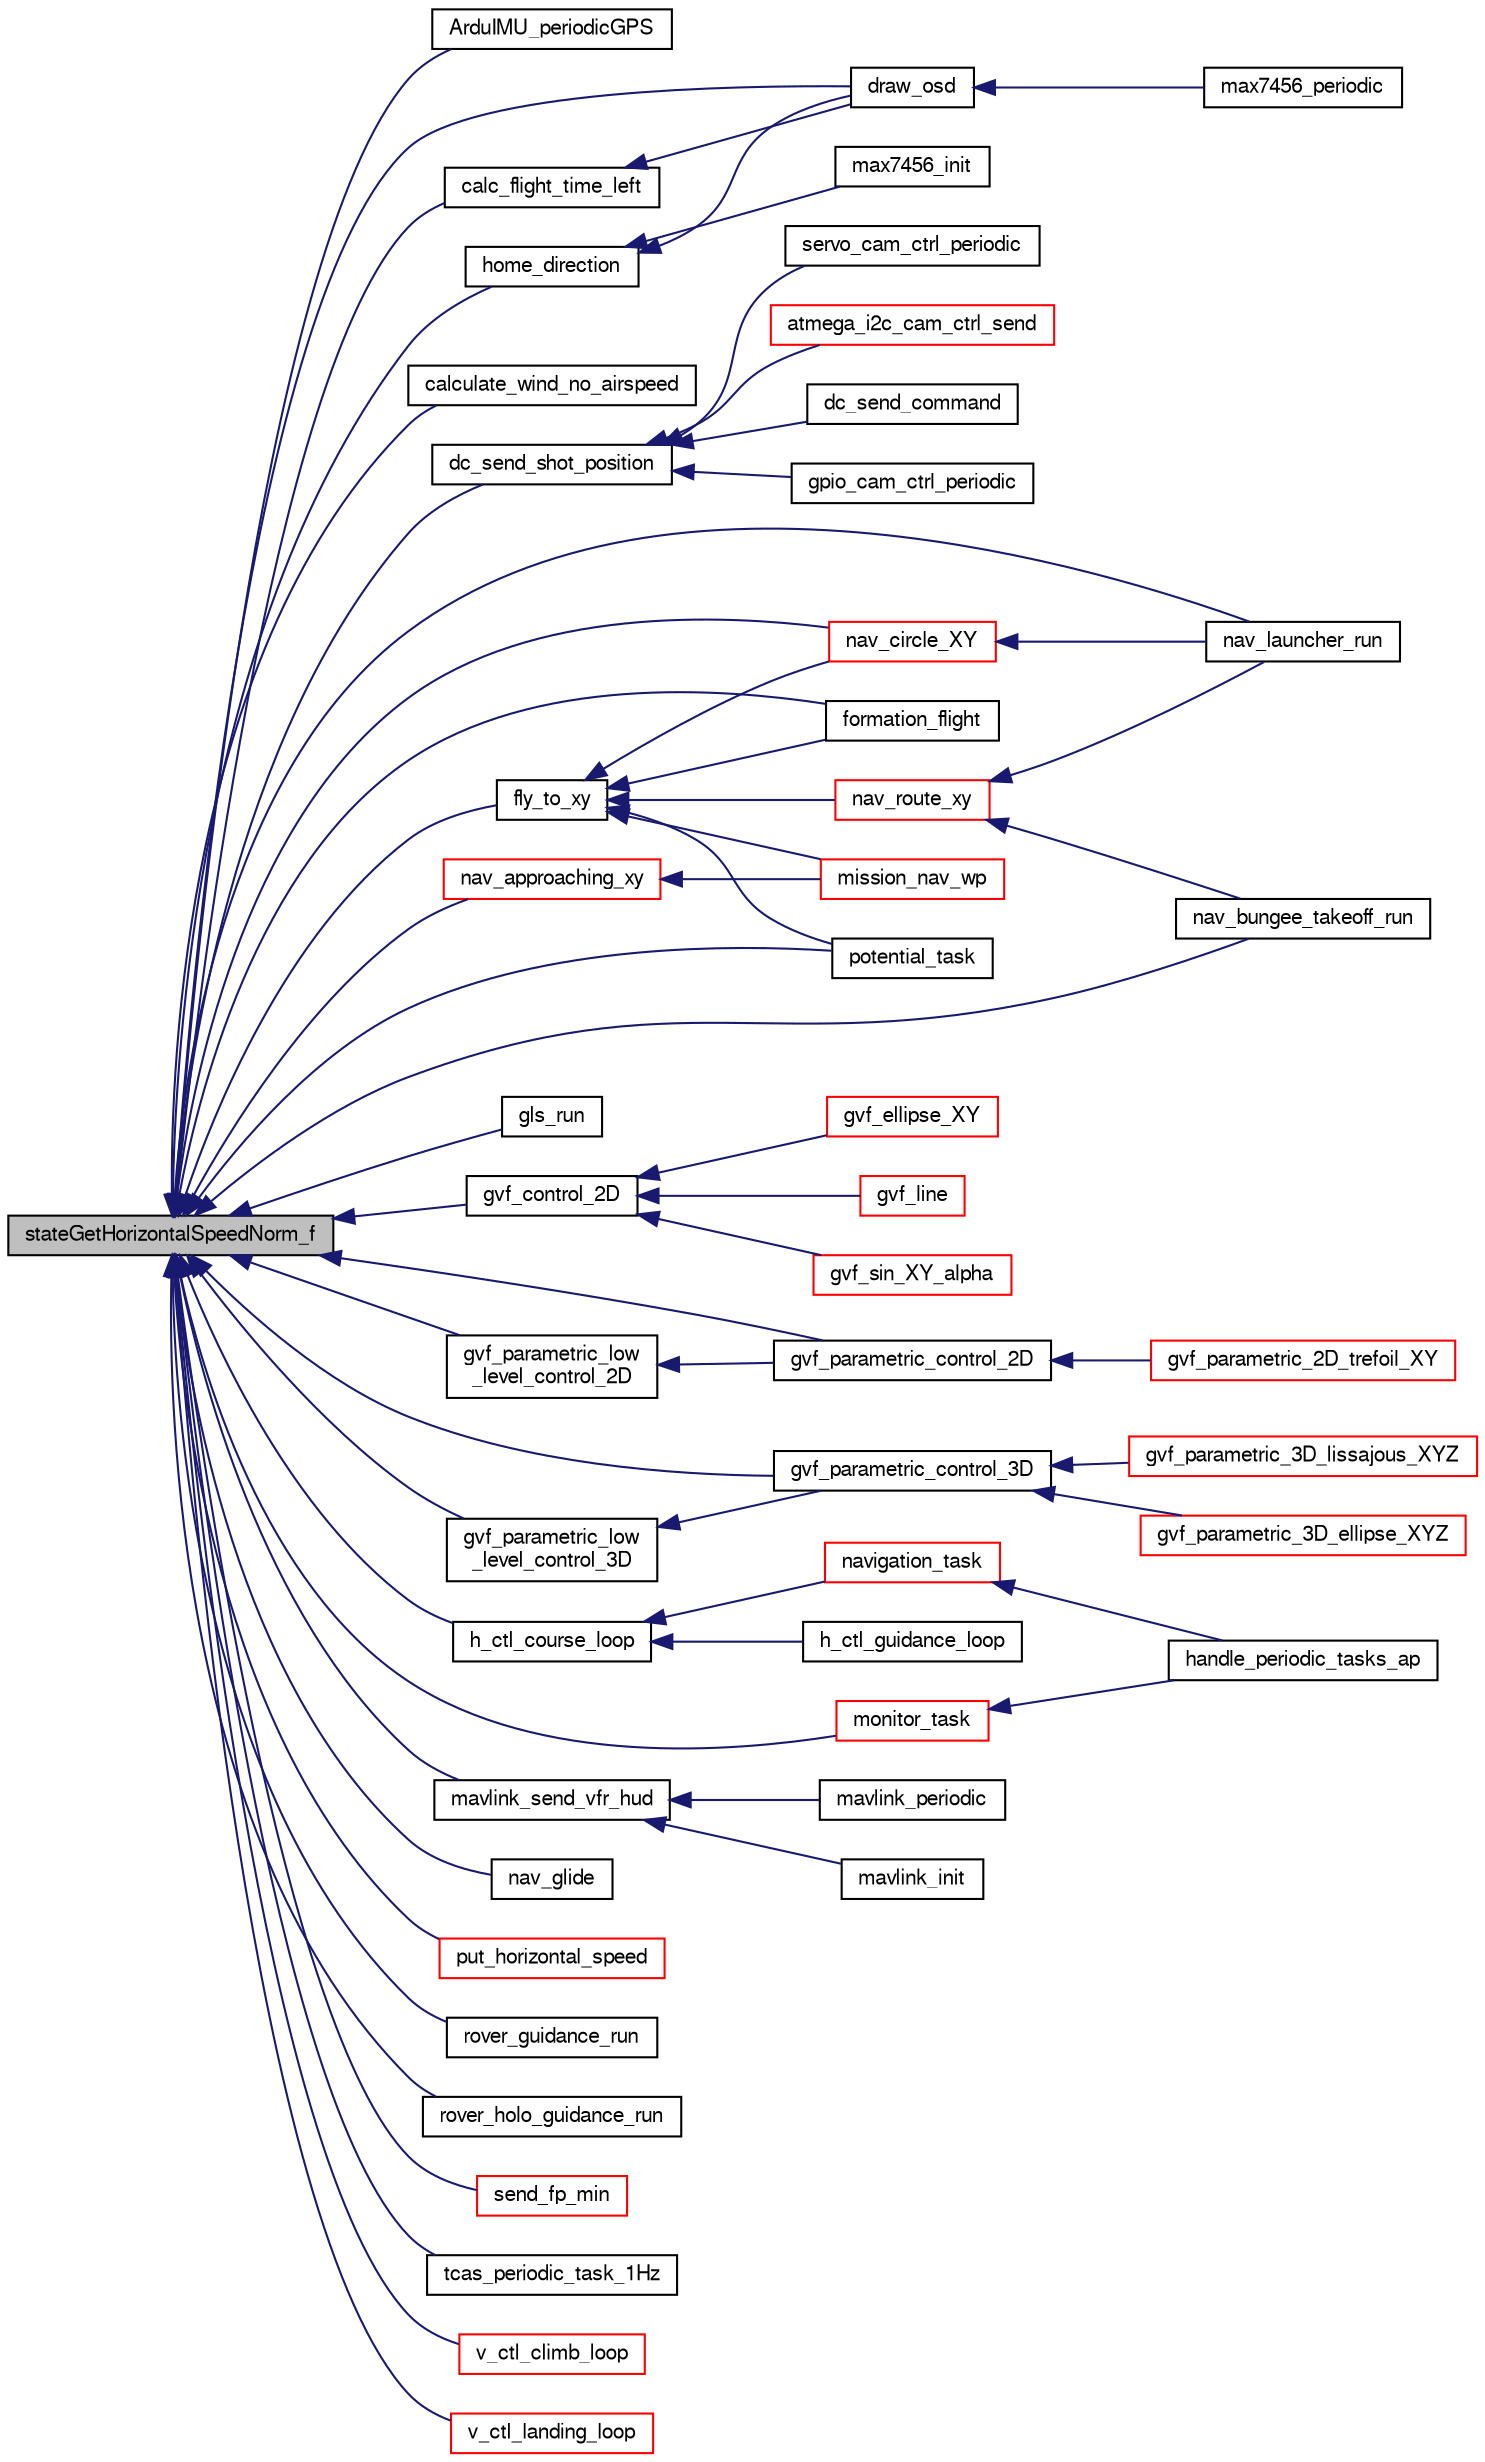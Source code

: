 digraph "stateGetHorizontalSpeedNorm_f"
{
  edge [fontname="FreeSans",fontsize="10",labelfontname="FreeSans",labelfontsize="10"];
  node [fontname="FreeSans",fontsize="10",shape=record];
  rankdir="LR";
  Node1 [label="stateGetHorizontalSpeedNorm_f",height=0.2,width=0.4,color="black", fillcolor="grey75", style="filled", fontcolor="black"];
  Node1 -> Node2 [dir="back",color="midnightblue",fontsize="10",style="solid",fontname="FreeSans"];
  Node2 [label="ArduIMU_periodicGPS",height=0.2,width=0.4,color="black", fillcolor="white", style="filled",URL="$modules_2ins_2ins__arduimu__basic_8c.html#a71ab195043b0eef3d99d90fe9d227f1c"];
  Node1 -> Node3 [dir="back",color="midnightblue",fontsize="10",style="solid",fontname="FreeSans"];
  Node3 [label="calc_flight_time_left",height=0.2,width=0.4,color="black", fillcolor="white", style="filled",URL="$max7456_8c.html#a2e383d26ae071a8ae13f7b02f975f4ea"];
  Node3 -> Node4 [dir="back",color="midnightblue",fontsize="10",style="solid",fontname="FreeSans"];
  Node4 [label="draw_osd",height=0.2,width=0.4,color="black", fillcolor="white", style="filled",URL="$max7456_8c.html#a079837dac11983fe67050e136b0080e4"];
  Node4 -> Node5 [dir="back",color="midnightblue",fontsize="10",style="solid",fontname="FreeSans"];
  Node5 [label="max7456_periodic",height=0.2,width=0.4,color="black", fillcolor="white", style="filled",URL="$max7456_8h.html#a1d6d4401863cba472802654472781050"];
  Node1 -> Node6 [dir="back",color="midnightblue",fontsize="10",style="solid",fontname="FreeSans"];
  Node6 [label="calculate_wind_no_airspeed",height=0.2,width=0.4,color="black", fillcolor="white", style="filled",URL="$uav__recovery_8h.html#aeb19d3dd881fdd134582bf54daecf9a6"];
  Node1 -> Node7 [dir="back",color="midnightblue",fontsize="10",style="solid",fontname="FreeSans"];
  Node7 [label="dc_send_shot_position",height=0.2,width=0.4,color="black", fillcolor="white", style="filled",URL="$dc_8h.html#aaf0625fed2e489322c40c4b2a1904e9a",tooltip="Send Down the coordinates of where the photo was taken. "];
  Node7 -> Node8 [dir="back",color="midnightblue",fontsize="10",style="solid",fontname="FreeSans"];
  Node8 [label="atmega_i2c_cam_ctrl_send",height=0.2,width=0.4,color="red", fillcolor="white", style="filled",URL="$atmega__i2c__cam__ctrl_8h.html#ad7c06f4d1c398ba41252eb2e7ecd1a85"];
  Node7 -> Node9 [dir="back",color="midnightblue",fontsize="10",style="solid",fontname="FreeSans"];
  Node9 [label="dc_send_command",height=0.2,width=0.4,color="black", fillcolor="white", style="filled",URL="$gpio__cam__ctrl_8c.html#a833f16388be36136f5d7d173200d5e95",tooltip="Send Command To Camera. "];
  Node7 -> Node10 [dir="back",color="midnightblue",fontsize="10",style="solid",fontname="FreeSans"];
  Node10 [label="gpio_cam_ctrl_periodic",height=0.2,width=0.4,color="black", fillcolor="white", style="filled",URL="$gpio__cam__ctrl_8h.html#a9ea235d04c38558097d37bc2dacdef1e",tooltip="Periodic. "];
  Node7 -> Node11 [dir="back",color="midnightblue",fontsize="10",style="solid",fontname="FreeSans"];
  Node11 [label="servo_cam_ctrl_periodic",height=0.2,width=0.4,color="black", fillcolor="white", style="filled",URL="$servo__cam__ctrl_8h.html#a8fb28d260287fc333f4d1e110a68db27"];
  Node1 -> Node4 [dir="back",color="midnightblue",fontsize="10",style="solid",fontname="FreeSans"];
  Node1 -> Node12 [dir="back",color="midnightblue",fontsize="10",style="solid",fontname="FreeSans"];
  Node12 [label="fly_to_xy",height=0.2,width=0.4,color="black", fillcolor="white", style="filled",URL="$nav_8h.html#ae9d11d2e378b23ecbee86419cbf341f0",tooltip="Computes desired_x, desired_y and desired_course. "];
  Node12 -> Node13 [dir="back",color="midnightblue",fontsize="10",style="solid",fontname="FreeSans"];
  Node13 [label="formation_flight",height=0.2,width=0.4,color="black", fillcolor="white", style="filled",URL="$formation_8h.html#a18de0c4f9e864cb4db84458b33b463dd"];
  Node12 -> Node14 [dir="back",color="midnightblue",fontsize="10",style="solid",fontname="FreeSans"];
  Node14 [label="mission_nav_wp",height=0.2,width=0.4,color="red", fillcolor="white", style="filled",URL="$mission__fw__nav_8c.html#a5b713af884d7efa78b467f7f7976943a",tooltip="Navigation function to a single waypoint. "];
  Node12 -> Node15 [dir="back",color="midnightblue",fontsize="10",style="solid",fontname="FreeSans"];
  Node15 [label="nav_circle_XY",height=0.2,width=0.4,color="red", fillcolor="white", style="filled",URL="$nav_8h.html#ad1b9d2e8da4a32477ca8bedc0bca86fe",tooltip="Angle from center to mobile. "];
  Node15 -> Node16 [dir="back",color="midnightblue",fontsize="10",style="solid",fontname="FreeSans"];
  Node16 [label="nav_launcher_run",height=0.2,width=0.4,color="black", fillcolor="white", style="filled",URL="$nav__launcher_8h.html#ab48c9dc5c6e69f766e06e1c07e230a60"];
  Node12 -> Node17 [dir="back",color="midnightblue",fontsize="10",style="solid",fontname="FreeSans"];
  Node17 [label="nav_route_xy",height=0.2,width=0.4,color="red", fillcolor="white", style="filled",URL="$nav_8h.html#ab4247c9f3dc0417690e1404add032cbe",tooltip="Computes the carrot position along the desired segment. "];
  Node17 -> Node18 [dir="back",color="midnightblue",fontsize="10",style="solid",fontname="FreeSans"];
  Node18 [label="nav_bungee_takeoff_run",height=0.2,width=0.4,color="black", fillcolor="white", style="filled",URL="$nav__bungee__takeoff_8h.html#a22d08b651b3b72cf70e44c2d9b14b6f3",tooltip="Bungee takeoff run function. "];
  Node17 -> Node16 [dir="back",color="midnightblue",fontsize="10",style="solid",fontname="FreeSans"];
  Node12 -> Node19 [dir="back",color="midnightblue",fontsize="10",style="solid",fontname="FreeSans"];
  Node19 [label="potential_task",height=0.2,width=0.4,color="black", fillcolor="white", style="filled",URL="$potential_8h.html#a2ecae8ed4b80ccfece655453a56db7cd"];
  Node1 -> Node13 [dir="back",color="midnightblue",fontsize="10",style="solid",fontname="FreeSans"];
  Node1 -> Node20 [dir="back",color="midnightblue",fontsize="10",style="solid",fontname="FreeSans"];
  Node20 [label="gls_run",height=0.2,width=0.4,color="black", fillcolor="white", style="filled",URL="$nav__gls_8h.html#a186f479c63a73cdac81a8ff055807975"];
  Node1 -> Node21 [dir="back",color="midnightblue",fontsize="10",style="solid",fontname="FreeSans"];
  Node21 [label="gvf_control_2D",height=0.2,width=0.4,color="black", fillcolor="white", style="filled",URL="$gvf_8h.html#abb4d98f4686f18ac9111291ba7afda77"];
  Node21 -> Node22 [dir="back",color="midnightblue",fontsize="10",style="solid",fontname="FreeSans"];
  Node22 [label="gvf_ellipse_XY",height=0.2,width=0.4,color="red", fillcolor="white", style="filled",URL="$gvf_8h.html#ad4ac74c3e1ae77e925a16e7f6ca93c34"];
  Node21 -> Node23 [dir="back",color="midnightblue",fontsize="10",style="solid",fontname="FreeSans"];
  Node23 [label="gvf_line",height=0.2,width=0.4,color="red", fillcolor="white", style="filled",URL="$gvf_8c.html#aca22fe13ba4f5c352bb27b001010c43f"];
  Node21 -> Node24 [dir="back",color="midnightblue",fontsize="10",style="solid",fontname="FreeSans"];
  Node24 [label="gvf_sin_XY_alpha",height=0.2,width=0.4,color="red", fillcolor="white", style="filled",URL="$gvf_8h.html#a9af1a61d98cb2c59282573ecadeb364d"];
  Node1 -> Node25 [dir="back",color="midnightblue",fontsize="10",style="solid",fontname="FreeSans"];
  Node25 [label="gvf_parametric_control_2D",height=0.2,width=0.4,color="black", fillcolor="white", style="filled",URL="$gvf__parametric_8h.html#a0bf257db90fb490ee9a81e2b11bf4ff0"];
  Node25 -> Node26 [dir="back",color="midnightblue",fontsize="10",style="solid",fontname="FreeSans"];
  Node26 [label="gvf_parametric_2D_trefoil_XY",height=0.2,width=0.4,color="red", fillcolor="white", style="filled",URL="$gvf__parametric_8h.html#a6c8f08d6af72cdf0464bb4e5d045e468",tooltip="2D TRAJECTORIES "];
  Node1 -> Node27 [dir="back",color="midnightblue",fontsize="10",style="solid",fontname="FreeSans"];
  Node27 [label="gvf_parametric_control_3D",height=0.2,width=0.4,color="black", fillcolor="white", style="filled",URL="$gvf__parametric_8h.html#a03440442b6ccf59e11311446f386186e"];
  Node27 -> Node28 [dir="back",color="midnightblue",fontsize="10",style="solid",fontname="FreeSans"];
  Node28 [label="gvf_parametric_3D_ellipse_XYZ",height=0.2,width=0.4,color="red", fillcolor="white", style="filled",URL="$gvf__parametric_8h.html#a3ecdfd7486513cfba5c123d182dd2dde",tooltip="3D TRAJECTORIES "];
  Node27 -> Node29 [dir="back",color="midnightblue",fontsize="10",style="solid",fontname="FreeSans"];
  Node29 [label="gvf_parametric_3D_lissajous_XYZ",height=0.2,width=0.4,color="red", fillcolor="white", style="filled",URL="$gvf__parametric_8h.html#a7746ba6a61f5a79b67c61fe1abca8fce"];
  Node1 -> Node30 [dir="back",color="midnightblue",fontsize="10",style="solid",fontname="FreeSans"];
  Node30 [label="gvf_parametric_low\l_level_control_2D",height=0.2,width=0.4,color="black", fillcolor="white", style="filled",URL="$gvf__parametric__low__level__control_8h.html#a051dd801f3933bbc2172cb05378e0974"];
  Node30 -> Node25 [dir="back",color="midnightblue",fontsize="10",style="solid",fontname="FreeSans"];
  Node1 -> Node31 [dir="back",color="midnightblue",fontsize="10",style="solid",fontname="FreeSans"];
  Node31 [label="gvf_parametric_low\l_level_control_3D",height=0.2,width=0.4,color="black", fillcolor="white", style="filled",URL="$gvf__parametric__low__level__control_8h.html#a7c1e3bbf2b1c4e6fa7156c5ef717b285"];
  Node31 -> Node27 [dir="back",color="midnightblue",fontsize="10",style="solid",fontname="FreeSans"];
  Node1 -> Node32 [dir="back",color="midnightblue",fontsize="10",style="solid",fontname="FreeSans"];
  Node32 [label="h_ctl_course_loop",height=0.2,width=0.4,color="black", fillcolor="white", style="filled",URL="$fixedwing_2stabilization_2stabilization__attitude_8h.html#a02ae04f0f1bbe7588572e87e3dadb381"];
  Node32 -> Node33 [dir="back",color="midnightblue",fontsize="10",style="solid",fontname="FreeSans"];
  Node33 [label="h_ctl_guidance_loop",height=0.2,width=0.4,color="black", fillcolor="white", style="filled",URL="$fixedwing_2guidance_2guidance__h_8h.html#a33f80a675c12489f29ccd436b4e6d25c",tooltip="General guidance logic This will call the proper control loops according to the sub-modes. "];
  Node32 -> Node34 [dir="back",color="midnightblue",fontsize="10",style="solid",fontname="FreeSans"];
  Node34 [label="navigation_task",height=0.2,width=0.4,color="red", fillcolor="white", style="filled",URL="$fixedwing_2autopilot__static_8h.html#a79f823520ea0823e20084686978281e6",tooltip="Control loops FIXME should be somewhere else. "];
  Node34 -> Node35 [dir="back",color="midnightblue",fontsize="10",style="solid",fontname="FreeSans"];
  Node35 [label="handle_periodic_tasks_ap",height=0.2,width=0.4,color="black", fillcolor="white", style="filled",URL="$fixedwing_2main__ap_8h.html#a43fd973b44bcc2c2583cf8287048212f"];
  Node1 -> Node36 [dir="back",color="midnightblue",fontsize="10",style="solid",fontname="FreeSans"];
  Node36 [label="home_direction",height=0.2,width=0.4,color="black", fillcolor="white", style="filled",URL="$max7456_8c.html#af647f85cf21dab23d18ac36c8beadd20"];
  Node36 -> Node4 [dir="back",color="midnightblue",fontsize="10",style="solid",fontname="FreeSans"];
  Node36 -> Node37 [dir="back",color="midnightblue",fontsize="10",style="solid",fontname="FreeSans"];
  Node37 [label="max7456_init",height=0.2,width=0.4,color="black", fillcolor="white", style="filled",URL="$max7456_8h.html#a945116b36ac06fdbb6f4aef0c5e7f7ca"];
  Node1 -> Node38 [dir="back",color="midnightblue",fontsize="10",style="solid",fontname="FreeSans"];
  Node38 [label="mavlink_send_vfr_hud",height=0.2,width=0.4,color="black", fillcolor="white", style="filled",URL="$mavlink_8c.html#a8c8fd474a91b126a5f74296017672ddc",tooltip="Send Metrics typically displayed on a HUD for fixed wing aircraft. "];
  Node38 -> Node39 [dir="back",color="midnightblue",fontsize="10",style="solid",fontname="FreeSans"];
  Node39 [label="mavlink_init",height=0.2,width=0.4,color="black", fillcolor="white", style="filled",URL="$mavlink_8h.html#acc676450794df9b4b50dc6b12995b7a1",tooltip="Module functions. "];
  Node38 -> Node40 [dir="back",color="midnightblue",fontsize="10",style="solid",fontname="FreeSans"];
  Node40 [label="mavlink_periodic",height=0.2,width=0.4,color="black", fillcolor="white", style="filled",URL="$mavlink_8h.html#a45dcaed78c022158e7dcfb92813f191c",tooltip="Periodic MAVLink calls. "];
  Node1 -> Node41 [dir="back",color="midnightblue",fontsize="10",style="solid",fontname="FreeSans"];
  Node41 [label="monitor_task",height=0.2,width=0.4,color="red", fillcolor="white", style="filled",URL="$fixedwing_2main__ap_8h.html#a7eac6acc6dec1056989fbbc5d65b85b9",tooltip="monitor stuff run at 1Hz "];
  Node41 -> Node35 [dir="back",color="midnightblue",fontsize="10",style="solid",fontname="FreeSans"];
  Node1 -> Node42 [dir="back",color="midnightblue",fontsize="10",style="solid",fontname="FreeSans"];
  Node42 [label="nav_approaching_xy",height=0.2,width=0.4,color="red", fillcolor="white", style="filled",URL="$nav_8h.html#a249451b8d1fe0b19866ea68e0d8b86df",tooltip="Decide if the UAV is approaching the current waypoint. "];
  Node42 -> Node14 [dir="back",color="midnightblue",fontsize="10",style="solid",fontname="FreeSans"];
  Node1 -> Node18 [dir="back",color="midnightblue",fontsize="10",style="solid",fontname="FreeSans"];
  Node1 -> Node15 [dir="back",color="midnightblue",fontsize="10",style="solid",fontname="FreeSans"];
  Node1 -> Node43 [dir="back",color="midnightblue",fontsize="10",style="solid",fontname="FreeSans"];
  Node43 [label="nav_glide",height=0.2,width=0.4,color="black", fillcolor="white", style="filled",URL="$nav_8h.html#af953408dd60fe367bed94bdb00ebff73"];
  Node1 -> Node16 [dir="back",color="midnightblue",fontsize="10",style="solid",fontname="FreeSans"];
  Node1 -> Node19 [dir="back",color="midnightblue",fontsize="10",style="solid",fontname="FreeSans"];
  Node1 -> Node44 [dir="back",color="midnightblue",fontsize="10",style="solid",fontname="FreeSans"];
  Node44 [label="put_horizontal_speed",height=0.2,width=0.4,color="red", fillcolor="white", style="filled",URL="$e__identification__fr_8c.html#ad38b113b8c749a0ad70f3226ce4be6c8"];
  Node1 -> Node45 [dir="back",color="midnightblue",fontsize="10",style="solid",fontname="FreeSans"];
  Node45 [label="rover_guidance_run",height=0.2,width=0.4,color="black", fillcolor="white", style="filled",URL="$rover__guidance_8h.html#a1c5d14152545935d78448eae5d0a6b6d"];
  Node1 -> Node46 [dir="back",color="midnightblue",fontsize="10",style="solid",fontname="FreeSans"];
  Node46 [label="rover_holo_guidance_run",height=0.2,width=0.4,color="black", fillcolor="white", style="filled",URL="$rover__guidance__holonomic_8h.html#a714eebb049eb159d6b28ae3118c7d2c3"];
  Node1 -> Node47 [dir="back",color="midnightblue",fontsize="10",style="solid",fontname="FreeSans"];
  Node47 [label="send_fp_min",height=0.2,width=0.4,color="red", fillcolor="white", style="filled",URL="$rotorcraft_2autopilot__firmware_8c.html#aaf2444e723981dbebaac51823933f101"];
  Node1 -> Node48 [dir="back",color="midnightblue",fontsize="10",style="solid",fontname="FreeSans"];
  Node48 [label="tcas_periodic_task_1Hz",height=0.2,width=0.4,color="black", fillcolor="white", style="filled",URL="$tcas_8h.html#adb2f00821358ed6ad0f366e6a2422558"];
  Node1 -> Node49 [dir="back",color="midnightblue",fontsize="10",style="solid",fontname="FreeSans"];
  Node49 [label="v_ctl_climb_loop",height=0.2,width=0.4,color="red", fillcolor="white", style="filled",URL="$guidance__common_8h.html#a38f0bbceda8812281fc650c2c1aac6c8",tooltip="Auto-throttle inner loop. "];
  Node1 -> Node50 [dir="back",color="midnightblue",fontsize="10",style="solid",fontname="FreeSans"];
  Node50 [label="v_ctl_landing_loop",height=0.2,width=0.4,color="red", fillcolor="white", style="filled",URL="$fixedwing_2guidance_2guidance__v_8c.html#a130f49d9941f156bb04aa94122b167d0"];
}
